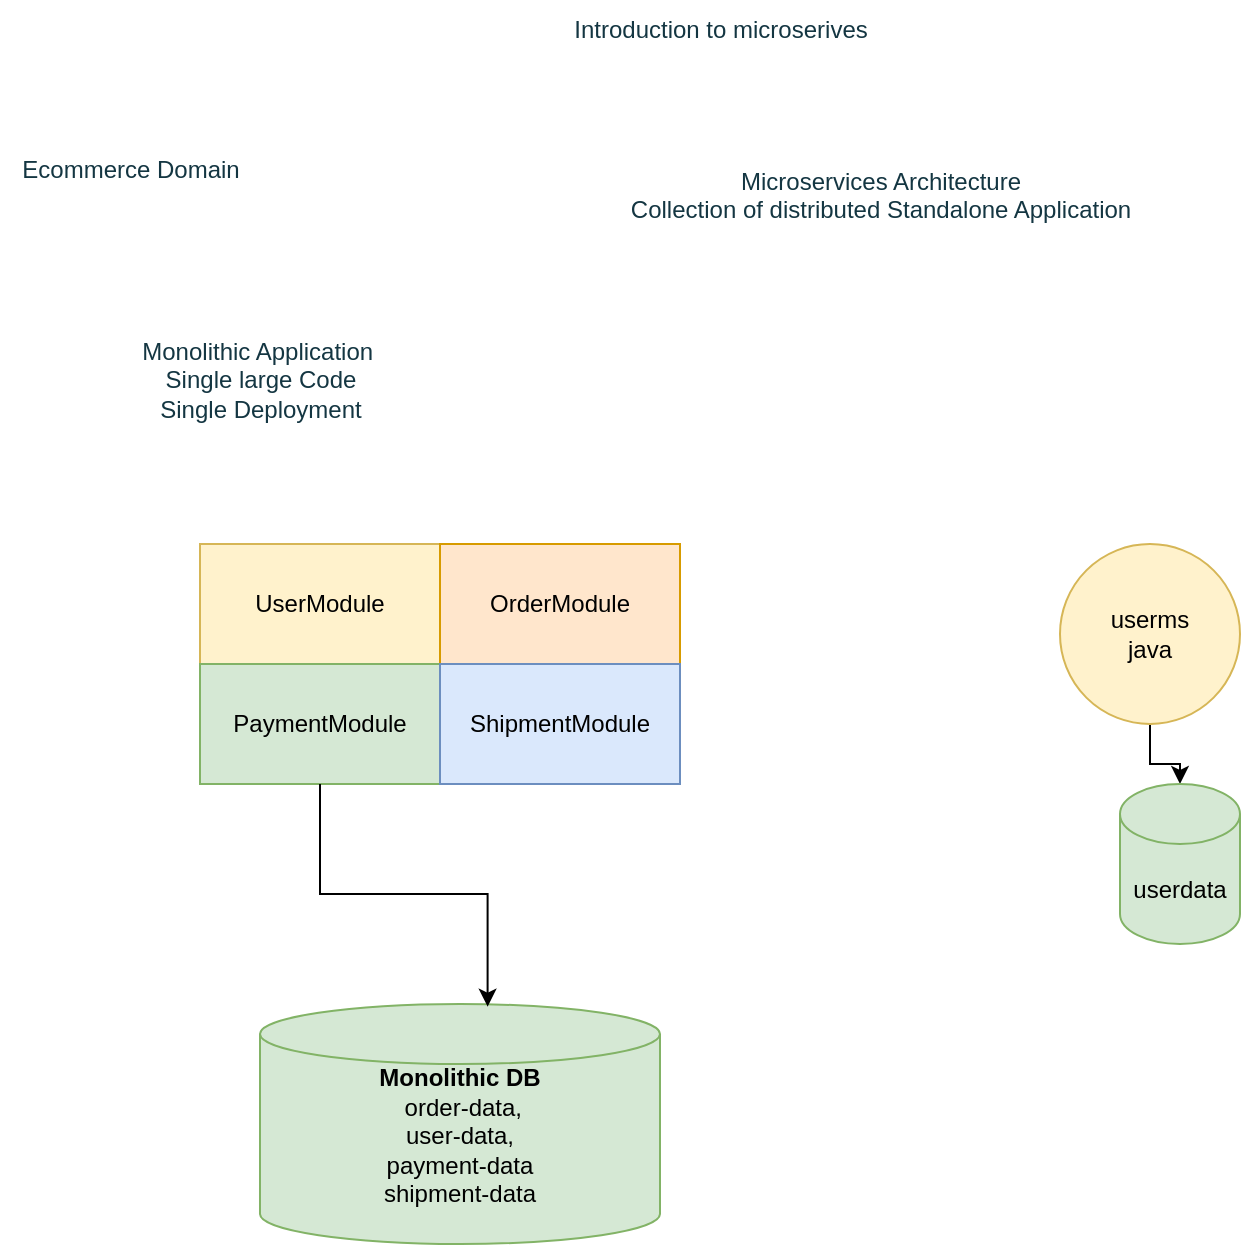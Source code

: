 <mxfile version="25.0.3">
  <diagram name="Page-1" id="UXMfbNBQjLJ-kPQGniS_">
    <mxGraphModel dx="827" dy="479" grid="1" gridSize="10" guides="1" tooltips="1" connect="1" arrows="1" fold="1" page="1" pageScale="1" pageWidth="850" pageHeight="1100" math="0" shadow="0">
      <root>
        <mxCell id="0" />
        <mxCell id="1" parent="0" />
        <mxCell id="LD3GyetGCkAazv5x7Dmc-3" value="Introduction to microserives" style="text;html=1;align=center;verticalAlign=middle;resizable=0;points=[];autosize=1;strokeColor=none;fillColor=none;labelBackgroundColor=none;fontColor=#143642;" parent="1" vertex="1">
          <mxGeometry x="355" y="58" width="170" height="30" as="geometry" />
        </mxCell>
        <mxCell id="LD3GyetGCkAazv5x7Dmc-4" value="Ecommerce Domain&lt;div&gt;&lt;br&gt;&lt;/div&gt;" style="text;html=1;align=center;verticalAlign=middle;resizable=0;points=[];autosize=1;strokeColor=none;fillColor=none;labelBackgroundColor=none;fontColor=#143642;" parent="1" vertex="1">
          <mxGeometry x="80" y="130" width="130" height="40" as="geometry" />
        </mxCell>
        <mxCell id="LD3GyetGCkAazv5x7Dmc-12" value="Monolithic Application&amp;nbsp;&lt;div&gt;Single large Code&lt;/div&gt;&lt;div&gt;Single Deployment&lt;/div&gt;&lt;div&gt;&lt;br&gt;&lt;/div&gt;" style="text;html=1;align=center;verticalAlign=middle;resizable=0;points=[];autosize=1;strokeColor=none;fillColor=none;labelBackgroundColor=none;fontColor=#143642;" parent="1" vertex="1">
          <mxGeometry x="140" y="220" width="140" height="70" as="geometry" />
        </mxCell>
        <mxCell id="LD3GyetGCkAazv5x7Dmc-13" value="Microservices Architecture&lt;div&gt;Collection of distributed Standalone Application&lt;/div&gt;&lt;div&gt;&lt;br&gt;&lt;/div&gt;" style="text;html=1;align=center;verticalAlign=middle;resizable=0;points=[];autosize=1;strokeColor=none;fillColor=none;labelBackgroundColor=none;fontColor=#143642;" parent="1" vertex="1">
          <mxGeometry x="385" y="133" width="270" height="60" as="geometry" />
        </mxCell>
        <mxCell id="B1IfwEj7gEJotNtnwie7-2" value="UserModule" style="rounded=0;whiteSpace=wrap;html=1;fillColor=#fff2cc;strokeColor=#d6b656;" vertex="1" parent="1">
          <mxGeometry x="180" y="330" width="120" height="60" as="geometry" />
        </mxCell>
        <mxCell id="B1IfwEj7gEJotNtnwie7-3" value="OrderModule" style="rounded=0;whiteSpace=wrap;html=1;fillColor=#ffe6cc;strokeColor=#d79b00;" vertex="1" parent="1">
          <mxGeometry x="300" y="330" width="120" height="60" as="geometry" />
        </mxCell>
        <mxCell id="B1IfwEj7gEJotNtnwie7-4" value="PaymentModule" style="rounded=0;whiteSpace=wrap;html=1;fillColor=#d5e8d4;strokeColor=#82b366;" vertex="1" parent="1">
          <mxGeometry x="180" y="390" width="120" height="60" as="geometry" />
        </mxCell>
        <mxCell id="B1IfwEj7gEJotNtnwie7-5" value="ShipmentModule" style="rounded=0;whiteSpace=wrap;html=1;fillColor=#dae8fc;strokeColor=#6c8ebf;" vertex="1" parent="1">
          <mxGeometry x="300" y="390" width="120" height="60" as="geometry" />
        </mxCell>
        <mxCell id="B1IfwEj7gEJotNtnwie7-6" value="&lt;b&gt;Monolithic DB&lt;/b&gt;&lt;div&gt;&amp;nbsp;order-data,&lt;/div&gt;&lt;div&gt;user-data,&lt;/div&gt;&lt;div&gt;payment-data&lt;/div&gt;&lt;div&gt;shipment-data&lt;/div&gt;&lt;div&gt;&lt;br&gt;&lt;/div&gt;" style="shape=cylinder3;whiteSpace=wrap;html=1;boundedLbl=1;backgroundOutline=1;size=15;fillColor=#d5e8d4;strokeColor=#82b366;" vertex="1" parent="1">
          <mxGeometry x="210" y="560" width="200" height="120" as="geometry" />
        </mxCell>
        <mxCell id="B1IfwEj7gEJotNtnwie7-10" style="edgeStyle=orthogonalEdgeStyle;rounded=0;orthogonalLoop=1;jettySize=auto;html=1;entryX=0.569;entryY=0.011;entryDx=0;entryDy=0;entryPerimeter=0;" edge="1" parent="1" source="B1IfwEj7gEJotNtnwie7-4" target="B1IfwEj7gEJotNtnwie7-6">
          <mxGeometry relative="1" as="geometry" />
        </mxCell>
        <mxCell id="B1IfwEj7gEJotNtnwie7-13" value="" style="edgeStyle=orthogonalEdgeStyle;rounded=0;orthogonalLoop=1;jettySize=auto;html=1;" edge="1" parent="1" source="B1IfwEj7gEJotNtnwie7-11" target="B1IfwEj7gEJotNtnwie7-12">
          <mxGeometry relative="1" as="geometry" />
        </mxCell>
        <mxCell id="B1IfwEj7gEJotNtnwie7-11" value="userms&lt;div&gt;java&lt;/div&gt;" style="ellipse;whiteSpace=wrap;html=1;aspect=fixed;fillColor=#fff2cc;strokeColor=#d6b656;" vertex="1" parent="1">
          <mxGeometry x="610" y="330" width="90" height="90" as="geometry" />
        </mxCell>
        <mxCell id="B1IfwEj7gEJotNtnwie7-12" value="userdata" style="shape=cylinder3;whiteSpace=wrap;html=1;boundedLbl=1;backgroundOutline=1;size=15;fillColor=#d5e8d4;strokeColor=#82b366;" vertex="1" parent="1">
          <mxGeometry x="640" y="450" width="60" height="80" as="geometry" />
        </mxCell>
      </root>
    </mxGraphModel>
  </diagram>
</mxfile>

